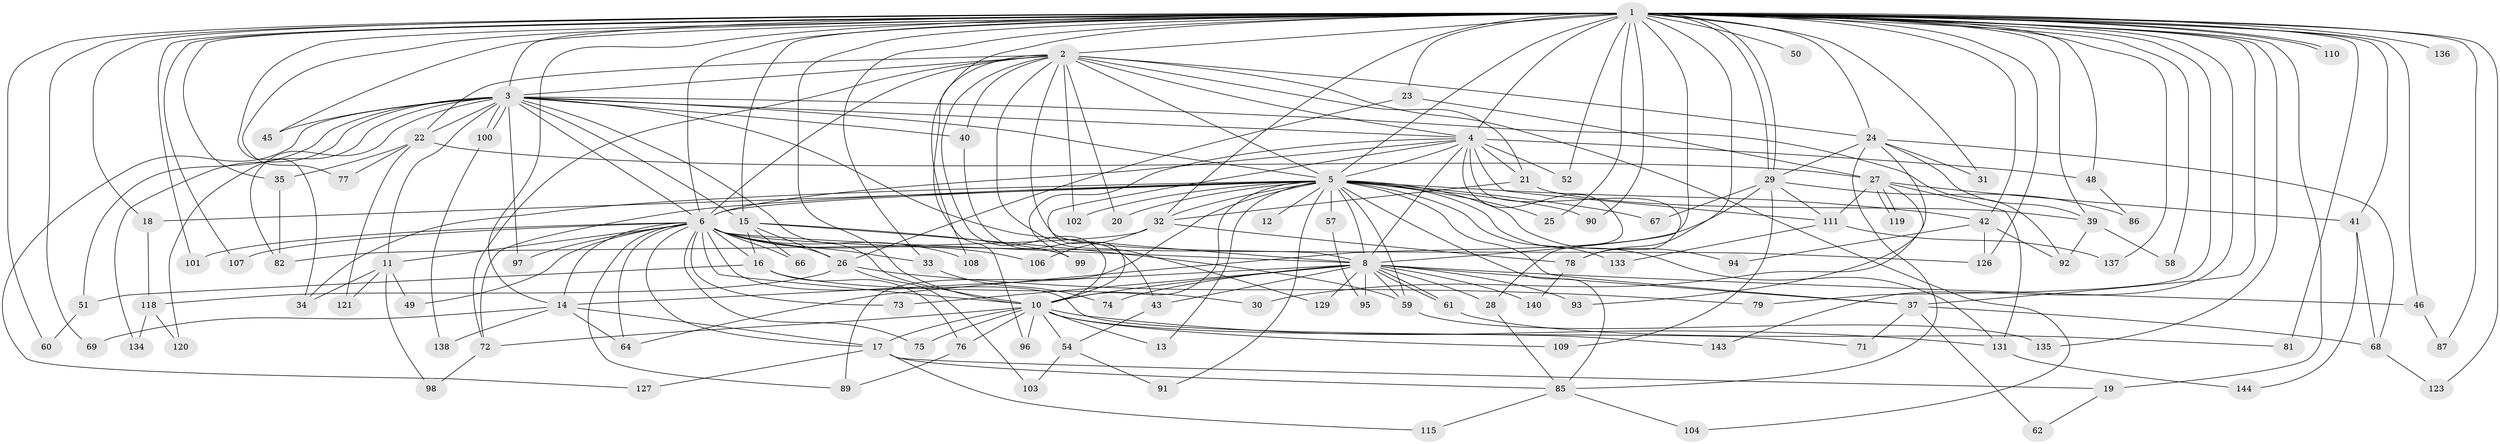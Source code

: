 // original degree distribution, {41: 0.006896551724137931, 19: 0.013793103448275862, 24: 0.013793103448275862, 17: 0.013793103448275862, 30: 0.006896551724137931, 27: 0.006896551724137931, 25: 0.006896551724137931, 4: 0.08275862068965517, 2: 0.5448275862068965, 7: 0.020689655172413793, 3: 0.19310344827586207, 5: 0.041379310344827586, 6: 0.034482758620689655, 8: 0.013793103448275862}
// Generated by graph-tools (version 1.1) at 2025/11/02/27/25 16:11:03]
// undirected, 113 vertices, 254 edges
graph export_dot {
graph [start="1"]
  node [color=gray90,style=filled];
  1 [super="+7"];
  2 [super="+125"];
  3 [super="+132"];
  4 [super="+114"];
  5 [super="+9"];
  6 [super="+88"];
  8 [super="+63"];
  10 [super="+124"];
  11 [super="+53"];
  12;
  13;
  14 [super="+83"];
  15;
  16 [super="+47"];
  17 [super="+84"];
  18;
  19;
  20;
  21 [super="+44"];
  22 [super="+38"];
  23;
  24 [super="+139"];
  25;
  26 [super="+56"];
  27 [super="+145"];
  28;
  29 [super="+36"];
  30;
  31;
  32 [super="+112"];
  33;
  34;
  35;
  37 [super="+55"];
  39 [super="+80"];
  40;
  41 [super="+65"];
  42;
  43;
  45;
  46;
  48 [super="+70"];
  49;
  50;
  51;
  52;
  54;
  57;
  58;
  59 [super="+105"];
  60;
  61;
  62;
  64 [super="+141"];
  66;
  67;
  68 [super="+117"];
  69;
  71;
  72;
  73;
  74;
  75;
  76;
  77;
  78 [super="+122"];
  79;
  81 [super="+142"];
  82;
  85 [super="+130"];
  86;
  87;
  89 [super="+113"];
  90;
  91;
  92 [super="+116"];
  93;
  94;
  95;
  96;
  97;
  98;
  99;
  100;
  101;
  102;
  103;
  104;
  106;
  107;
  108;
  109;
  110;
  111;
  115;
  118;
  119;
  120;
  121;
  123;
  126 [super="+128"];
  127;
  129;
  131;
  133;
  134;
  135;
  136;
  137;
  138;
  140;
  143;
  144;
  1 -- 2 [weight=2];
  1 -- 3 [weight=2];
  1 -- 4 [weight=2];
  1 -- 5 [weight=4];
  1 -- 6 [weight=2];
  1 -- 8 [weight=3];
  1 -- 10 [weight=2];
  1 -- 15;
  1 -- 19;
  1 -- 23 [weight=2];
  1 -- 24;
  1 -- 25;
  1 -- 29;
  1 -- 29;
  1 -- 33;
  1 -- 35;
  1 -- 41 [weight=2];
  1 -- 42;
  1 -- 45;
  1 -- 46;
  1 -- 52;
  1 -- 58;
  1 -- 60;
  1 -- 69;
  1 -- 78;
  1 -- 81 [weight=2];
  1 -- 87;
  1 -- 90;
  1 -- 101;
  1 -- 107;
  1 -- 108;
  1 -- 110;
  1 -- 110;
  1 -- 135;
  1 -- 136 [weight=2];
  1 -- 137;
  1 -- 77;
  1 -- 143;
  1 -- 79;
  1 -- 18;
  1 -- 31;
  1 -- 34;
  1 -- 39;
  1 -- 48;
  1 -- 50;
  1 -- 123;
  1 -- 126;
  1 -- 37;
  1 -- 32;
  1 -- 14;
  2 -- 3;
  2 -- 4;
  2 -- 5 [weight=2];
  2 -- 6;
  2 -- 8;
  2 -- 10;
  2 -- 20;
  2 -- 21;
  2 -- 22;
  2 -- 24;
  2 -- 40;
  2 -- 96;
  2 -- 102;
  2 -- 104;
  2 -- 129;
  2 -- 72;
  3 -- 4;
  3 -- 5 [weight=2];
  3 -- 6;
  3 -- 8;
  3 -- 10;
  3 -- 11;
  3 -- 15;
  3 -- 22 [weight=2];
  3 -- 40;
  3 -- 45;
  3 -- 51;
  3 -- 97;
  3 -- 100;
  3 -- 100;
  3 -- 120;
  3 -- 127;
  3 -- 134;
  3 -- 82;
  3 -- 92;
  4 -- 5 [weight=2];
  4 -- 6;
  4 -- 8;
  4 -- 10;
  4 -- 21 [weight=2];
  4 -- 28;
  4 -- 52;
  4 -- 78;
  4 -- 99;
  4 -- 111;
  4 -- 48;
  5 -- 6 [weight=2];
  5 -- 8 [weight=2];
  5 -- 10 [weight=2];
  5 -- 12 [weight=2];
  5 -- 32;
  5 -- 57 [weight=2];
  5 -- 67;
  5 -- 91;
  5 -- 131;
  5 -- 133;
  5 -- 72;
  5 -- 13;
  5 -- 18;
  5 -- 20;
  5 -- 25;
  5 -- 90;
  5 -- 94;
  5 -- 34;
  5 -- 37;
  5 -- 102;
  5 -- 42;
  5 -- 59;
  5 -- 89;
  5 -- 85;
  6 -- 8 [weight=2];
  6 -- 10;
  6 -- 11;
  6 -- 14;
  6 -- 16 [weight=2];
  6 -- 17;
  6 -- 26;
  6 -- 33;
  6 -- 49;
  6 -- 64;
  6 -- 66;
  6 -- 71;
  6 -- 73;
  6 -- 75;
  6 -- 89;
  6 -- 97;
  6 -- 101;
  6 -- 106;
  6 -- 107;
  6 -- 108;
  6 -- 126;
  8 -- 10;
  8 -- 14;
  8 -- 28;
  8 -- 37;
  8 -- 43;
  8 -- 46;
  8 -- 59;
  8 -- 61;
  8 -- 61;
  8 -- 73;
  8 -- 74;
  8 -- 93;
  8 -- 95;
  8 -- 129;
  8 -- 140;
  10 -- 13;
  10 -- 54 [weight=2];
  10 -- 72;
  10 -- 75;
  10 -- 76;
  10 -- 96;
  10 -- 109;
  10 -- 131;
  10 -- 143;
  10 -- 17;
  11 -- 49;
  11 -- 121;
  11 -- 34;
  11 -- 98;
  14 -- 17;
  14 -- 69;
  14 -- 138;
  14 -- 64;
  15 -- 16;
  15 -- 26;
  15 -- 66;
  15 -- 99;
  15 -- 59;
  16 -- 30;
  16 -- 51;
  16 -- 76;
  17 -- 19;
  17 -- 85;
  17 -- 115;
  17 -- 127;
  18 -- 118;
  19 -- 62;
  21 -- 32;
  21 -- 39;
  22 -- 27;
  22 -- 35;
  22 -- 77;
  22 -- 121;
  23 -- 27;
  23 -- 26;
  24 -- 30;
  24 -- 31;
  24 -- 68;
  24 -- 39;
  24 -- 29;
  24 -- 85;
  26 -- 79;
  26 -- 118;
  26 -- 103;
  27 -- 41;
  27 -- 93;
  27 -- 111;
  27 -- 119;
  27 -- 119;
  27 -- 131;
  28 -- 85;
  29 -- 67;
  29 -- 64;
  29 -- 109;
  29 -- 86;
  29 -- 111;
  32 -- 82;
  32 -- 106;
  32 -- 78;
  33 -- 74;
  35 -- 82;
  37 -- 62;
  37 -- 71;
  37 -- 68;
  39 -- 58;
  39 -- 92;
  40 -- 43;
  41 -- 144;
  41 -- 68;
  42 -- 92;
  42 -- 94;
  42 -- 126;
  43 -- 54;
  46 -- 87;
  48 -- 86;
  51 -- 60;
  54 -- 91;
  54 -- 103;
  57 -- 95;
  59 -- 135;
  61 -- 81;
  68 -- 123;
  72 -- 98;
  76 -- 89;
  78 -- 140;
  85 -- 104;
  85 -- 115;
  100 -- 138;
  111 -- 133;
  111 -- 137;
  118 -- 120;
  118 -- 134;
  131 -- 144;
}
